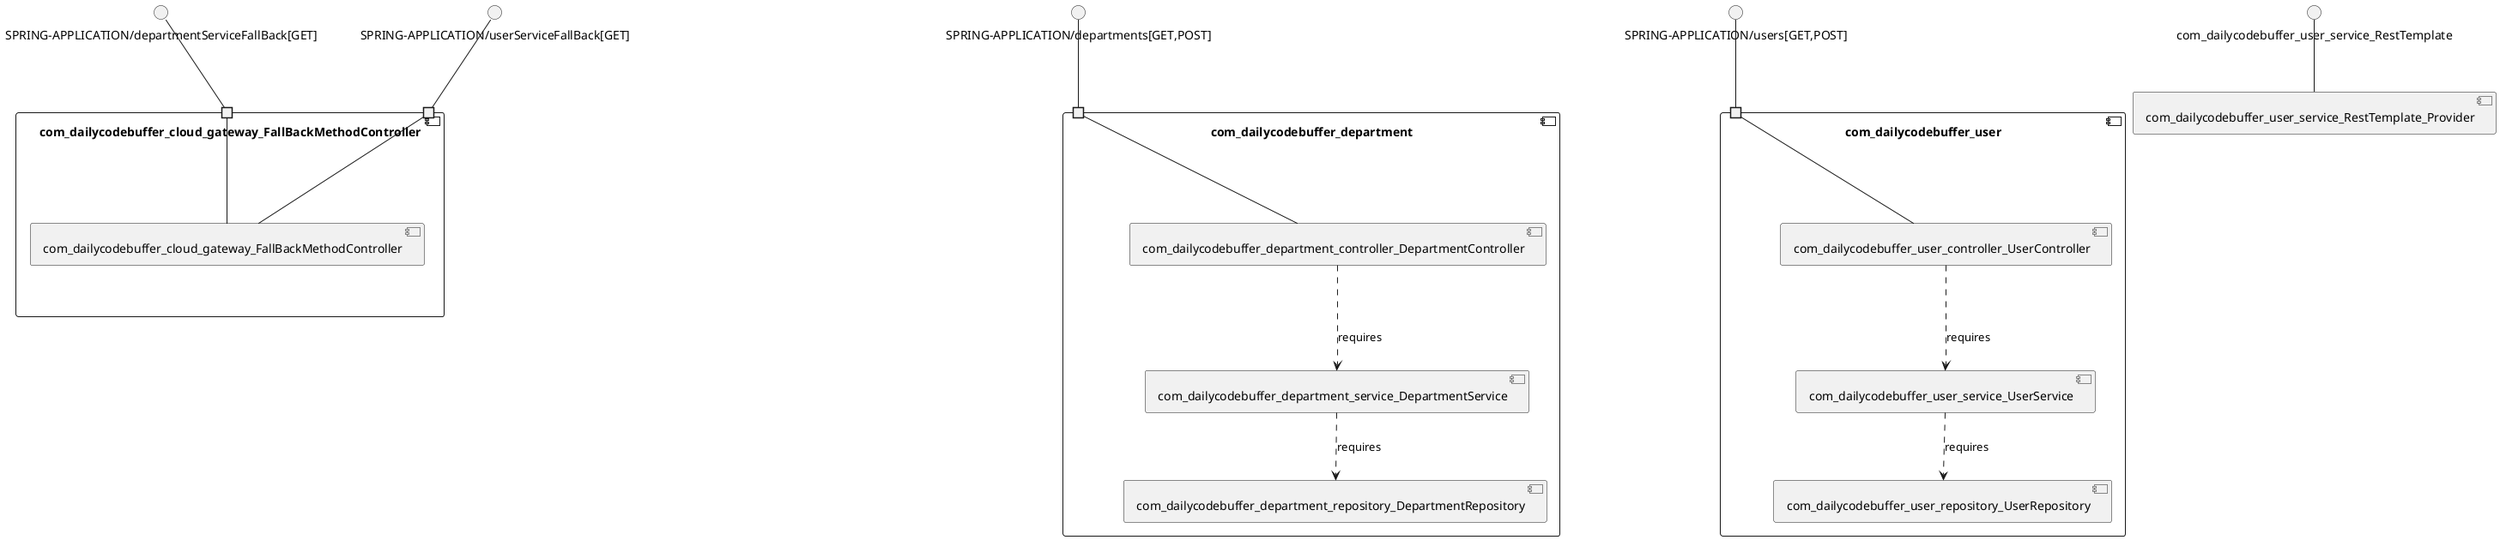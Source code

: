 @startuml
skinparam fixCircleLabelOverlapping true
skinparam componentStyle uml2
component "com_dailycodebuffer_cloud_gateway_FallBackMethodController\n\n\n\n\n\n" {
[com_dailycodebuffer_cloud_gateway_FallBackMethodController]
portin " " as com_dailycodebuffer_cloud_gateway_FallBackMethodController_requires_SPRING_APPLICATION_departmentServiceFallBack_GET_
portin " " as com_dailycodebuffer_cloud_gateway_FallBackMethodController_requires_SPRING_APPLICATION_userServiceFallBack_GET_
"com_dailycodebuffer_cloud_gateway_FallBackMethodController_requires_SPRING_APPLICATION_userServiceFallBack_GET_"--[com_dailycodebuffer_cloud_gateway_FallBackMethodController]
"com_dailycodebuffer_cloud_gateway_FallBackMethodController_requires_SPRING_APPLICATION_departmentServiceFallBack_GET_"--[com_dailycodebuffer_cloud_gateway_FallBackMethodController]
}
interface "SPRING-APPLICATION/departmentServiceFallBack[GET]" as interface.SPRING_APPLICATION_departmentServiceFallBack_GET_
interface.SPRING_APPLICATION_departmentServiceFallBack_GET_--"com_dailycodebuffer_cloud_gateway_FallBackMethodController_requires_SPRING_APPLICATION_departmentServiceFallBack_GET_"
interface "SPRING-APPLICATION/userServiceFallBack[GET]" as interface.SPRING_APPLICATION_userServiceFallBack_GET_
interface.SPRING_APPLICATION_userServiceFallBack_GET_--"com_dailycodebuffer_cloud_gateway_FallBackMethodController_requires_SPRING_APPLICATION_userServiceFallBack_GET_"
component "com_dailycodebuffer_department\n\n\n\n\n\n" {
[com_dailycodebuffer_department_repository_DepartmentRepository]
[com_dailycodebuffer_department_controller_DepartmentController]
[com_dailycodebuffer_department_service_DepartmentService]
portin " " as com_dailycodebuffer_department_requires_SPRING_APPLICATION_departments_GET_POST_
[com_dailycodebuffer_department_service_DepartmentService]..>[com_dailycodebuffer_department_repository_DepartmentRepository] : requires
[com_dailycodebuffer_department_controller_DepartmentController]..>[com_dailycodebuffer_department_service_DepartmentService] : requires
"com_dailycodebuffer_department_requires_SPRING_APPLICATION_departments_GET_POST_"--[com_dailycodebuffer_department_controller_DepartmentController]
}
interface "SPRING-APPLICATION/departments[GET,POST]" as interface.SPRING_APPLICATION_departments_GET_POST_
interface.SPRING_APPLICATION_departments_GET_POST_--"com_dailycodebuffer_department_requires_SPRING_APPLICATION_departments_GET_POST_"
component "com_dailycodebuffer_user\n\n\n\n\n\n" {
[com_dailycodebuffer_user_repository_UserRepository]
[com_dailycodebuffer_user_controller_UserController]
[com_dailycodebuffer_user_service_UserService]
portin " " as com_dailycodebuffer_user_requires_SPRING_APPLICATION_users_GET_POST_
[com_dailycodebuffer_user_controller_UserController]..>[com_dailycodebuffer_user_service_UserService] : requires
[com_dailycodebuffer_user_service_UserService]..>[com_dailycodebuffer_user_repository_UserRepository] : requires
"com_dailycodebuffer_user_requires_SPRING_APPLICATION_users_GET_POST_"--[com_dailycodebuffer_user_controller_UserController]
}
interface "SPRING-APPLICATION/users[GET,POST]" as interface.SPRING_APPLICATION_users_GET_POST_
interface.SPRING_APPLICATION_users_GET_POST_--"com_dailycodebuffer_user_requires_SPRING_APPLICATION_users_GET_POST_"
interface "com_dailycodebuffer_user_service_RestTemplate" as interface.com_dailycodebuffer_user_service_RestTemplate
interface.com_dailycodebuffer_user_service_RestTemplate--[com_dailycodebuffer_user_service_RestTemplate_Provider]

@enduml
